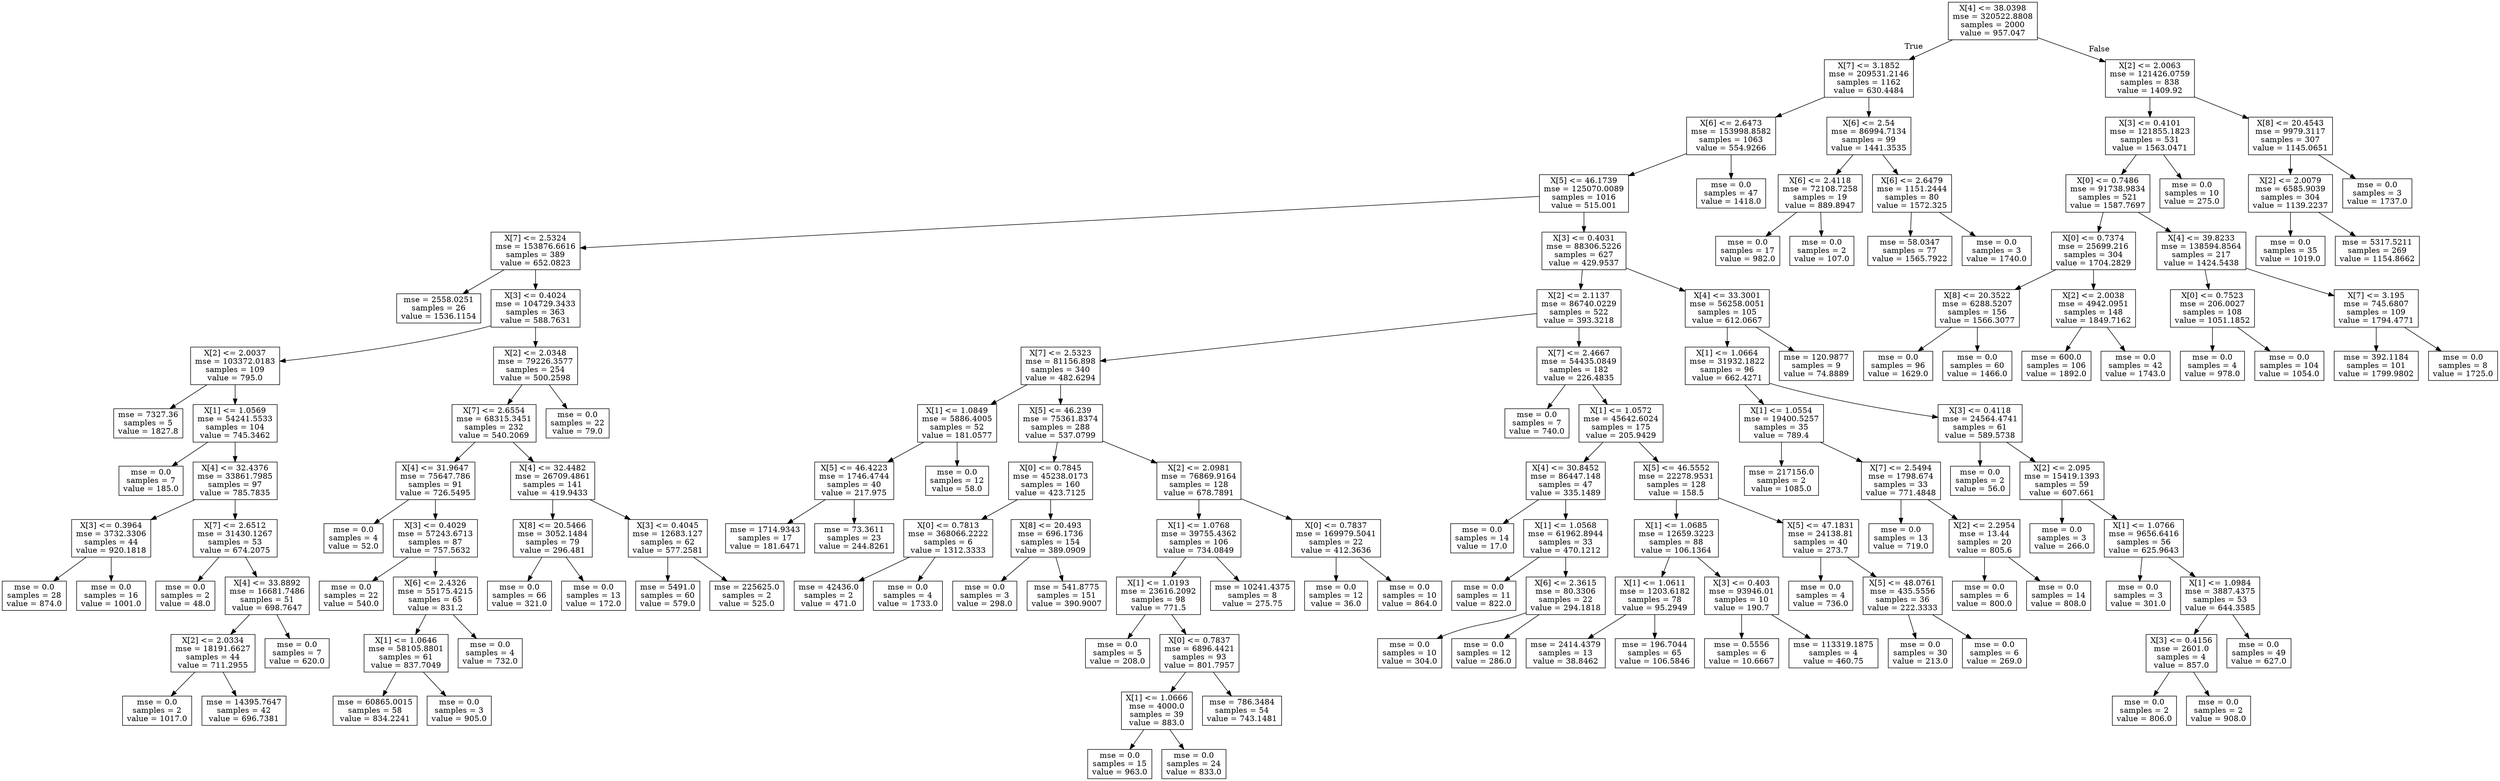 digraph Tree {
node [shape=box] ;
0 [label="X[4] <= 38.0398\nmse = 320522.8808\nsamples = 2000\nvalue = 957.047"] ;
1 [label="X[7] <= 3.1852\nmse = 209531.2146\nsamples = 1162\nvalue = 630.4484"] ;
0 -> 1 [labeldistance=2.5, labelangle=45, headlabel="True"] ;
2 [label="X[6] <= 2.6473\nmse = 153998.8582\nsamples = 1063\nvalue = 554.9266"] ;
1 -> 2 ;
3 [label="X[5] <= 46.1739\nmse = 125070.0089\nsamples = 1016\nvalue = 515.001"] ;
2 -> 3 ;
4 [label="X[7] <= 2.5324\nmse = 153876.6616\nsamples = 389\nvalue = 652.0823"] ;
3 -> 4 ;
5 [label="mse = 2558.0251\nsamples = 26\nvalue = 1536.1154"] ;
4 -> 5 ;
6 [label="X[3] <= 0.4024\nmse = 104729.3433\nsamples = 363\nvalue = 588.7631"] ;
4 -> 6 ;
7 [label="X[2] <= 2.0037\nmse = 103372.0183\nsamples = 109\nvalue = 795.0"] ;
6 -> 7 ;
8 [label="mse = 7327.36\nsamples = 5\nvalue = 1827.8"] ;
7 -> 8 ;
9 [label="X[1] <= 1.0569\nmse = 54241.5533\nsamples = 104\nvalue = 745.3462"] ;
7 -> 9 ;
10 [label="mse = 0.0\nsamples = 7\nvalue = 185.0"] ;
9 -> 10 ;
11 [label="X[4] <= 32.4376\nmse = 33861.7985\nsamples = 97\nvalue = 785.7835"] ;
9 -> 11 ;
12 [label="X[3] <= 0.3964\nmse = 3732.3306\nsamples = 44\nvalue = 920.1818"] ;
11 -> 12 ;
13 [label="mse = 0.0\nsamples = 28\nvalue = 874.0"] ;
12 -> 13 ;
14 [label="mse = 0.0\nsamples = 16\nvalue = 1001.0"] ;
12 -> 14 ;
15 [label="X[7] <= 2.6512\nmse = 31430.1267\nsamples = 53\nvalue = 674.2075"] ;
11 -> 15 ;
16 [label="mse = 0.0\nsamples = 2\nvalue = 48.0"] ;
15 -> 16 ;
17 [label="X[4] <= 33.8892\nmse = 16681.7486\nsamples = 51\nvalue = 698.7647"] ;
15 -> 17 ;
18 [label="X[2] <= 2.0334\nmse = 18191.6627\nsamples = 44\nvalue = 711.2955"] ;
17 -> 18 ;
19 [label="mse = 0.0\nsamples = 2\nvalue = 1017.0"] ;
18 -> 19 ;
20 [label="mse = 14395.7647\nsamples = 42\nvalue = 696.7381"] ;
18 -> 20 ;
21 [label="mse = 0.0\nsamples = 7\nvalue = 620.0"] ;
17 -> 21 ;
22 [label="X[2] <= 2.0348\nmse = 79226.3577\nsamples = 254\nvalue = 500.2598"] ;
6 -> 22 ;
23 [label="X[7] <= 2.6554\nmse = 68315.3451\nsamples = 232\nvalue = 540.2069"] ;
22 -> 23 ;
24 [label="X[4] <= 31.9647\nmse = 75647.786\nsamples = 91\nvalue = 726.5495"] ;
23 -> 24 ;
25 [label="mse = 0.0\nsamples = 4\nvalue = 52.0"] ;
24 -> 25 ;
26 [label="X[3] <= 0.4029\nmse = 57243.6713\nsamples = 87\nvalue = 757.5632"] ;
24 -> 26 ;
27 [label="mse = 0.0\nsamples = 22\nvalue = 540.0"] ;
26 -> 27 ;
28 [label="X[6] <= 2.4326\nmse = 55175.4215\nsamples = 65\nvalue = 831.2"] ;
26 -> 28 ;
29 [label="X[1] <= 1.0646\nmse = 58105.8801\nsamples = 61\nvalue = 837.7049"] ;
28 -> 29 ;
30 [label="mse = 60865.0015\nsamples = 58\nvalue = 834.2241"] ;
29 -> 30 ;
31 [label="mse = 0.0\nsamples = 3\nvalue = 905.0"] ;
29 -> 31 ;
32 [label="mse = 0.0\nsamples = 4\nvalue = 732.0"] ;
28 -> 32 ;
33 [label="X[4] <= 32.4482\nmse = 26709.4861\nsamples = 141\nvalue = 419.9433"] ;
23 -> 33 ;
34 [label="X[8] <= 20.5466\nmse = 3052.1484\nsamples = 79\nvalue = 296.481"] ;
33 -> 34 ;
35 [label="mse = 0.0\nsamples = 66\nvalue = 321.0"] ;
34 -> 35 ;
36 [label="mse = 0.0\nsamples = 13\nvalue = 172.0"] ;
34 -> 36 ;
37 [label="X[3] <= 0.4045\nmse = 12683.127\nsamples = 62\nvalue = 577.2581"] ;
33 -> 37 ;
38 [label="mse = 5491.0\nsamples = 60\nvalue = 579.0"] ;
37 -> 38 ;
39 [label="mse = 225625.0\nsamples = 2\nvalue = 525.0"] ;
37 -> 39 ;
40 [label="mse = 0.0\nsamples = 22\nvalue = 79.0"] ;
22 -> 40 ;
41 [label="X[3] <= 0.4031\nmse = 88306.5226\nsamples = 627\nvalue = 429.9537"] ;
3 -> 41 ;
42 [label="X[2] <= 2.1137\nmse = 86740.0229\nsamples = 522\nvalue = 393.3218"] ;
41 -> 42 ;
43 [label="X[7] <= 2.5323\nmse = 81156.898\nsamples = 340\nvalue = 482.6294"] ;
42 -> 43 ;
44 [label="X[1] <= 1.0849\nmse = 5886.4005\nsamples = 52\nvalue = 181.0577"] ;
43 -> 44 ;
45 [label="X[5] <= 46.4223\nmse = 1746.4744\nsamples = 40\nvalue = 217.975"] ;
44 -> 45 ;
46 [label="mse = 1714.9343\nsamples = 17\nvalue = 181.6471"] ;
45 -> 46 ;
47 [label="mse = 73.3611\nsamples = 23\nvalue = 244.8261"] ;
45 -> 47 ;
48 [label="mse = 0.0\nsamples = 12\nvalue = 58.0"] ;
44 -> 48 ;
49 [label="X[5] <= 46.239\nmse = 75361.8374\nsamples = 288\nvalue = 537.0799"] ;
43 -> 49 ;
50 [label="X[0] <= 0.7845\nmse = 45238.0173\nsamples = 160\nvalue = 423.7125"] ;
49 -> 50 ;
51 [label="X[0] <= 0.7813\nmse = 368066.2222\nsamples = 6\nvalue = 1312.3333"] ;
50 -> 51 ;
52 [label="mse = 42436.0\nsamples = 2\nvalue = 471.0"] ;
51 -> 52 ;
53 [label="mse = 0.0\nsamples = 4\nvalue = 1733.0"] ;
51 -> 53 ;
54 [label="X[8] <= 20.493\nmse = 696.1736\nsamples = 154\nvalue = 389.0909"] ;
50 -> 54 ;
55 [label="mse = 0.0\nsamples = 3\nvalue = 298.0"] ;
54 -> 55 ;
56 [label="mse = 541.8775\nsamples = 151\nvalue = 390.9007"] ;
54 -> 56 ;
57 [label="X[2] <= 2.0981\nmse = 76869.9164\nsamples = 128\nvalue = 678.7891"] ;
49 -> 57 ;
58 [label="X[1] <= 1.0768\nmse = 39755.4362\nsamples = 106\nvalue = 734.0849"] ;
57 -> 58 ;
59 [label="X[1] <= 1.0193\nmse = 23616.2092\nsamples = 98\nvalue = 771.5"] ;
58 -> 59 ;
60 [label="mse = 0.0\nsamples = 5\nvalue = 208.0"] ;
59 -> 60 ;
61 [label="X[0] <= 0.7837\nmse = 6896.4421\nsamples = 93\nvalue = 801.7957"] ;
59 -> 61 ;
62 [label="X[1] <= 1.0666\nmse = 4000.0\nsamples = 39\nvalue = 883.0"] ;
61 -> 62 ;
63 [label="mse = 0.0\nsamples = 15\nvalue = 963.0"] ;
62 -> 63 ;
64 [label="mse = 0.0\nsamples = 24\nvalue = 833.0"] ;
62 -> 64 ;
65 [label="mse = 786.3484\nsamples = 54\nvalue = 743.1481"] ;
61 -> 65 ;
66 [label="mse = 10241.4375\nsamples = 8\nvalue = 275.75"] ;
58 -> 66 ;
67 [label="X[0] <= 0.7837\nmse = 169979.5041\nsamples = 22\nvalue = 412.3636"] ;
57 -> 67 ;
68 [label="mse = 0.0\nsamples = 12\nvalue = 36.0"] ;
67 -> 68 ;
69 [label="mse = 0.0\nsamples = 10\nvalue = 864.0"] ;
67 -> 69 ;
70 [label="X[7] <= 2.4667\nmse = 54435.0849\nsamples = 182\nvalue = 226.4835"] ;
42 -> 70 ;
71 [label="mse = 0.0\nsamples = 7\nvalue = 740.0"] ;
70 -> 71 ;
72 [label="X[1] <= 1.0572\nmse = 45642.6024\nsamples = 175\nvalue = 205.9429"] ;
70 -> 72 ;
73 [label="X[4] <= 30.8452\nmse = 86447.148\nsamples = 47\nvalue = 335.1489"] ;
72 -> 73 ;
74 [label="mse = 0.0\nsamples = 14\nvalue = 17.0"] ;
73 -> 74 ;
75 [label="X[1] <= 1.0568\nmse = 61962.8944\nsamples = 33\nvalue = 470.1212"] ;
73 -> 75 ;
76 [label="mse = 0.0\nsamples = 11\nvalue = 822.0"] ;
75 -> 76 ;
77 [label="X[6] <= 2.3615\nmse = 80.3306\nsamples = 22\nvalue = 294.1818"] ;
75 -> 77 ;
78 [label="mse = 0.0\nsamples = 10\nvalue = 304.0"] ;
77 -> 78 ;
79 [label="mse = 0.0\nsamples = 12\nvalue = 286.0"] ;
77 -> 79 ;
80 [label="X[5] <= 46.5552\nmse = 22278.9531\nsamples = 128\nvalue = 158.5"] ;
72 -> 80 ;
81 [label="X[1] <= 1.0685\nmse = 12659.3223\nsamples = 88\nvalue = 106.1364"] ;
80 -> 81 ;
82 [label="X[1] <= 1.0611\nmse = 1203.6182\nsamples = 78\nvalue = 95.2949"] ;
81 -> 82 ;
83 [label="mse = 2414.4379\nsamples = 13\nvalue = 38.8462"] ;
82 -> 83 ;
84 [label="mse = 196.7044\nsamples = 65\nvalue = 106.5846"] ;
82 -> 84 ;
85 [label="X[3] <= 0.403\nmse = 93946.01\nsamples = 10\nvalue = 190.7"] ;
81 -> 85 ;
86 [label="mse = 0.5556\nsamples = 6\nvalue = 10.6667"] ;
85 -> 86 ;
87 [label="mse = 113319.1875\nsamples = 4\nvalue = 460.75"] ;
85 -> 87 ;
88 [label="X[5] <= 47.1831\nmse = 24138.81\nsamples = 40\nvalue = 273.7"] ;
80 -> 88 ;
89 [label="mse = 0.0\nsamples = 4\nvalue = 736.0"] ;
88 -> 89 ;
90 [label="X[5] <= 48.0761\nmse = 435.5556\nsamples = 36\nvalue = 222.3333"] ;
88 -> 90 ;
91 [label="mse = 0.0\nsamples = 30\nvalue = 213.0"] ;
90 -> 91 ;
92 [label="mse = 0.0\nsamples = 6\nvalue = 269.0"] ;
90 -> 92 ;
93 [label="X[4] <= 33.3001\nmse = 56258.0051\nsamples = 105\nvalue = 612.0667"] ;
41 -> 93 ;
94 [label="X[1] <= 1.0664\nmse = 31932.1822\nsamples = 96\nvalue = 662.4271"] ;
93 -> 94 ;
95 [label="X[1] <= 1.0554\nmse = 19400.5257\nsamples = 35\nvalue = 789.4"] ;
94 -> 95 ;
96 [label="mse = 217156.0\nsamples = 2\nvalue = 1085.0"] ;
95 -> 96 ;
97 [label="X[7] <= 2.5494\nmse = 1798.674\nsamples = 33\nvalue = 771.4848"] ;
95 -> 97 ;
98 [label="mse = 0.0\nsamples = 13\nvalue = 719.0"] ;
97 -> 98 ;
99 [label="X[2] <= 2.2954\nmse = 13.44\nsamples = 20\nvalue = 805.6"] ;
97 -> 99 ;
100 [label="mse = 0.0\nsamples = 6\nvalue = 800.0"] ;
99 -> 100 ;
101 [label="mse = 0.0\nsamples = 14\nvalue = 808.0"] ;
99 -> 101 ;
102 [label="X[3] <= 0.4118\nmse = 24564.4741\nsamples = 61\nvalue = 589.5738"] ;
94 -> 102 ;
103 [label="mse = 0.0\nsamples = 2\nvalue = 56.0"] ;
102 -> 103 ;
104 [label="X[2] <= 2.095\nmse = 15419.1393\nsamples = 59\nvalue = 607.661"] ;
102 -> 104 ;
105 [label="mse = 0.0\nsamples = 3\nvalue = 266.0"] ;
104 -> 105 ;
106 [label="X[1] <= 1.0766\nmse = 9656.6416\nsamples = 56\nvalue = 625.9643"] ;
104 -> 106 ;
107 [label="mse = 0.0\nsamples = 3\nvalue = 301.0"] ;
106 -> 107 ;
108 [label="X[1] <= 1.0984\nmse = 3887.4375\nsamples = 53\nvalue = 644.3585"] ;
106 -> 108 ;
109 [label="X[3] <= 0.4156\nmse = 2601.0\nsamples = 4\nvalue = 857.0"] ;
108 -> 109 ;
110 [label="mse = 0.0\nsamples = 2\nvalue = 806.0"] ;
109 -> 110 ;
111 [label="mse = 0.0\nsamples = 2\nvalue = 908.0"] ;
109 -> 111 ;
112 [label="mse = 0.0\nsamples = 49\nvalue = 627.0"] ;
108 -> 112 ;
113 [label="mse = 120.9877\nsamples = 9\nvalue = 74.8889"] ;
93 -> 113 ;
114 [label="mse = 0.0\nsamples = 47\nvalue = 1418.0"] ;
2 -> 114 ;
115 [label="X[6] <= 2.54\nmse = 86994.7134\nsamples = 99\nvalue = 1441.3535"] ;
1 -> 115 ;
116 [label="X[6] <= 2.4118\nmse = 72108.7258\nsamples = 19\nvalue = 889.8947"] ;
115 -> 116 ;
117 [label="mse = 0.0\nsamples = 17\nvalue = 982.0"] ;
116 -> 117 ;
118 [label="mse = 0.0\nsamples = 2\nvalue = 107.0"] ;
116 -> 118 ;
119 [label="X[6] <= 2.6479\nmse = 1151.2444\nsamples = 80\nvalue = 1572.325"] ;
115 -> 119 ;
120 [label="mse = 58.0347\nsamples = 77\nvalue = 1565.7922"] ;
119 -> 120 ;
121 [label="mse = 0.0\nsamples = 3\nvalue = 1740.0"] ;
119 -> 121 ;
122 [label="X[2] <= 2.0063\nmse = 121426.0759\nsamples = 838\nvalue = 1409.92"] ;
0 -> 122 [labeldistance=2.5, labelangle=-45, headlabel="False"] ;
123 [label="X[3] <= 0.4101\nmse = 121855.1823\nsamples = 531\nvalue = 1563.0471"] ;
122 -> 123 ;
124 [label="X[0] <= 0.7486\nmse = 91738.9834\nsamples = 521\nvalue = 1587.7697"] ;
123 -> 124 ;
125 [label="X[0] <= 0.7374\nmse = 25699.216\nsamples = 304\nvalue = 1704.2829"] ;
124 -> 125 ;
126 [label="X[8] <= 20.3522\nmse = 6288.5207\nsamples = 156\nvalue = 1566.3077"] ;
125 -> 126 ;
127 [label="mse = 0.0\nsamples = 96\nvalue = 1629.0"] ;
126 -> 127 ;
128 [label="mse = 0.0\nsamples = 60\nvalue = 1466.0"] ;
126 -> 128 ;
129 [label="X[2] <= 2.0038\nmse = 4942.0951\nsamples = 148\nvalue = 1849.7162"] ;
125 -> 129 ;
130 [label="mse = 600.0\nsamples = 106\nvalue = 1892.0"] ;
129 -> 130 ;
131 [label="mse = 0.0\nsamples = 42\nvalue = 1743.0"] ;
129 -> 131 ;
132 [label="X[4] <= 39.8233\nmse = 138594.8564\nsamples = 217\nvalue = 1424.5438"] ;
124 -> 132 ;
133 [label="X[0] <= 0.7523\nmse = 206.0027\nsamples = 108\nvalue = 1051.1852"] ;
132 -> 133 ;
134 [label="mse = 0.0\nsamples = 4\nvalue = 978.0"] ;
133 -> 134 ;
135 [label="mse = 0.0\nsamples = 104\nvalue = 1054.0"] ;
133 -> 135 ;
136 [label="X[7] <= 3.195\nmse = 745.6807\nsamples = 109\nvalue = 1794.4771"] ;
132 -> 136 ;
137 [label="mse = 392.1184\nsamples = 101\nvalue = 1799.9802"] ;
136 -> 137 ;
138 [label="mse = 0.0\nsamples = 8\nvalue = 1725.0"] ;
136 -> 138 ;
139 [label="mse = 0.0\nsamples = 10\nvalue = 275.0"] ;
123 -> 139 ;
140 [label="X[8] <= 20.4543\nmse = 9979.3117\nsamples = 307\nvalue = 1145.0651"] ;
122 -> 140 ;
141 [label="X[2] <= 2.0079\nmse = 6585.9039\nsamples = 304\nvalue = 1139.2237"] ;
140 -> 141 ;
142 [label="mse = 0.0\nsamples = 35\nvalue = 1019.0"] ;
141 -> 142 ;
143 [label="mse = 5317.5211\nsamples = 269\nvalue = 1154.8662"] ;
141 -> 143 ;
144 [label="mse = 0.0\nsamples = 3\nvalue = 1737.0"] ;
140 -> 144 ;
}